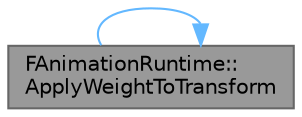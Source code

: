 digraph "FAnimationRuntime::ApplyWeightToTransform"
{
 // INTERACTIVE_SVG=YES
 // LATEX_PDF_SIZE
  bgcolor="transparent";
  edge [fontname=Helvetica,fontsize=10,labelfontname=Helvetica,labelfontsize=10];
  node [fontname=Helvetica,fontsize=10,shape=box,height=0.2,width=0.4];
  rankdir="LR";
  Node1 [id="Node000001",label="FAnimationRuntime::\lApplyWeightToTransform",height=0.2,width=0.4,color="gray40", fillcolor="grey60", style="filled", fontcolor="black",tooltip="Apply Weight to the Transform Atoms = Weight * Atoms at the end."];
  Node1 -> Node1 [id="edge1_Node000001_Node000001",color="steelblue1",style="solid",tooltip=" "];
}
